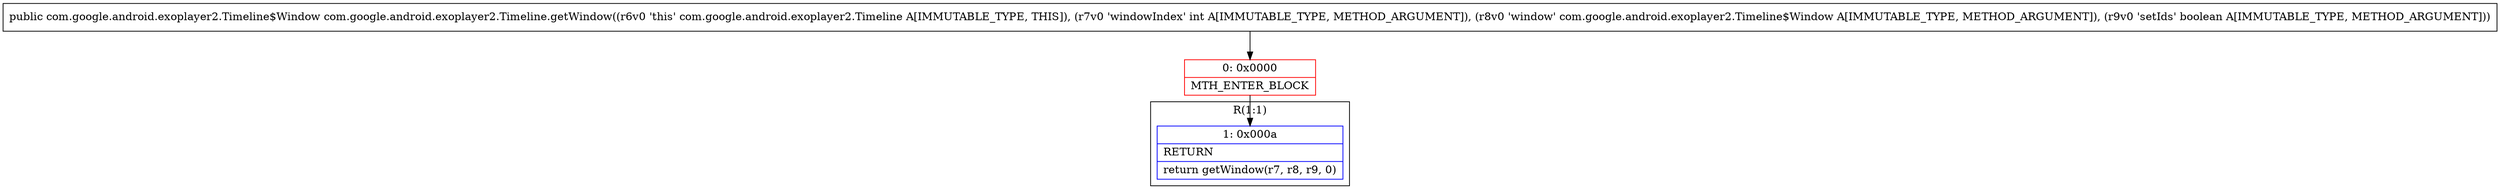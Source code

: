 digraph "CFG forcom.google.android.exoplayer2.Timeline.getWindow(ILcom\/google\/android\/exoplayer2\/Timeline$Window;Z)Lcom\/google\/android\/exoplayer2\/Timeline$Window;" {
subgraph cluster_Region_260902426 {
label = "R(1:1)";
node [shape=record,color=blue];
Node_1 [shape=record,label="{1\:\ 0x000a|RETURN\l|return getWindow(r7, r8, r9, 0)\l}"];
}
Node_0 [shape=record,color=red,label="{0\:\ 0x0000|MTH_ENTER_BLOCK\l}"];
MethodNode[shape=record,label="{public com.google.android.exoplayer2.Timeline$Window com.google.android.exoplayer2.Timeline.getWindow((r6v0 'this' com.google.android.exoplayer2.Timeline A[IMMUTABLE_TYPE, THIS]), (r7v0 'windowIndex' int A[IMMUTABLE_TYPE, METHOD_ARGUMENT]), (r8v0 'window' com.google.android.exoplayer2.Timeline$Window A[IMMUTABLE_TYPE, METHOD_ARGUMENT]), (r9v0 'setIds' boolean A[IMMUTABLE_TYPE, METHOD_ARGUMENT])) }"];
MethodNode -> Node_0;
Node_0 -> Node_1;
}

